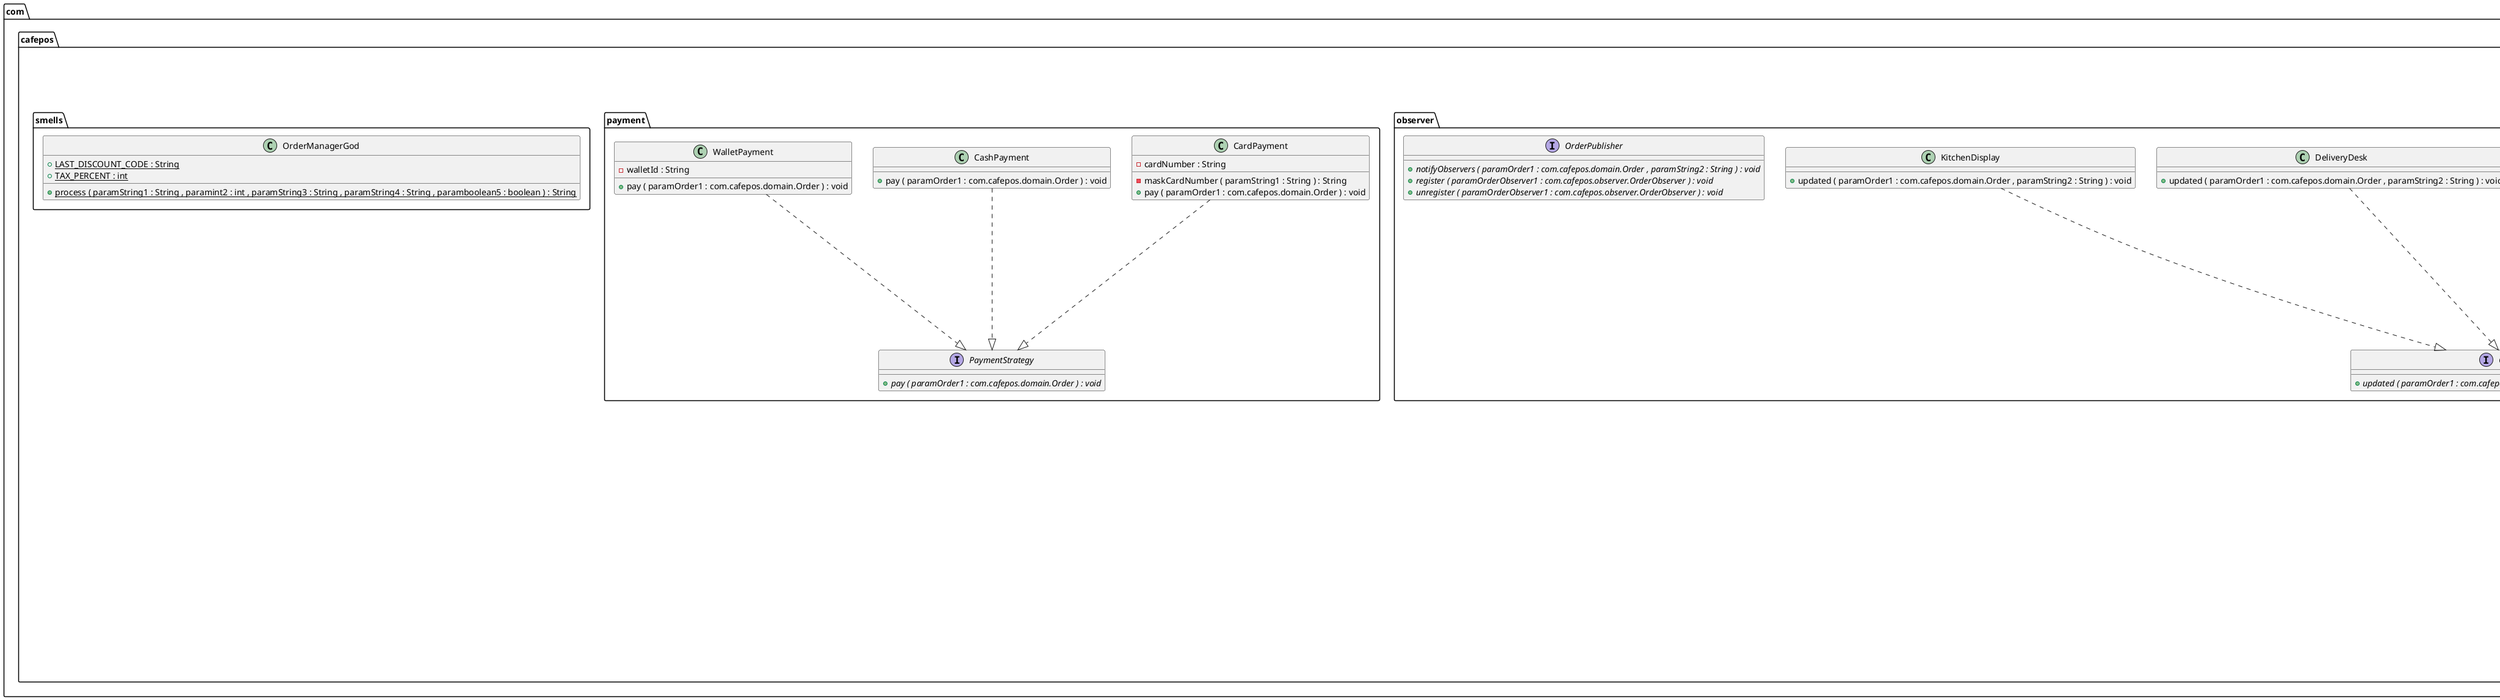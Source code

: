 @startuml
top to bottom direction

interface com.cafepos.catalog.Catalog {
	{method}  {abstract} +add ( paramProduct1 : com.cafepos.catalog.Product ) : void
	{method}  {abstract} +findById ( paramString1 : String ) : java.util.Optional
}


class com.cafepos.catalog.InMemoryCatalog {
	{method} +add ( paramProduct1 : com.cafepos.catalog.Product ) : void
	{method} +findById ( paramString1 : String ) : java.util.Optional
}


interface com.cafepos.catalog.Priced {
	{method}  {abstract} +price () : com.cafepos.common.Money
}


interface com.cafepos.catalog.Product {
	{method}  {abstract} +basePrice () : com.cafepos.common.Money
	{method}  {abstract} +id () : String
	{method}  {abstract} +name () : String
}


class com.cafepos.catalog.SimpleProduct {
	{field} -id : String
	{field} -name : String
	{method} +basePrice () : com.cafepos.common.Money
	{method} +id () : String
	{method} +name () : String
	{method} +price () : com.cafepos.common.Money
}


class com.cafepos.checkout.CheckoutService {
	{field} -taxPercent : int
	{method} +checkout ( paramString1 : String , paramint2 : int ) : String
}


class com.cafepos.common.Money {
	{field} -amount : java.math.BigDecimal
	{method} +add ( paramMoney1 : com.cafepos.common.Money ) : com.cafepos.common.Money
	{method} +asBigDecimal () : java.math.BigDecimal
	{method} +compareTo ( paramMoney1 : com.cafepos.common.Money ) : int
	{method} +equals ( paramObject1 : Object ) : boolean
	{method} +hashCode () : int
	{method} +multiply ( paramint1 : int ) : com.cafepos.common.Money
	{method}  {static} +of ( paramdouble1 : double ) : com.cafepos.common.Money
	{method}  {static} +of ( paramBigDecimal1 : java.math.BigDecimal ) : com.cafepos.common.Money
	{method} +subtract ( paramMoney1 : com.cafepos.common.Money ) : com.cafepos.common.Money
	{method} +toString () : String
	{method}  {static} +zero () : com.cafepos.common.Money
}


class com.cafepos.decorator.ExtraShot {
	{method} +name () : String
	{method} +price () : com.cafepos.common.Money
}


class com.cafepos.decorator.OatMilk {
	{method} +name () : String
	{method} +price () : com.cafepos.common.Money
}


abstract class com.cafepos.decorator.ProductDecorator {
	{method} +basePrice () : com.cafepos.common.Money
	{method} +id () : String
}


class com.cafepos.decorator.SizeLarge {
	{method} +name () : String
	{method} +price () : com.cafepos.common.Money
}


class com.cafepos.decorator.Syrup {
	{method} +name () : String
	{method} +price () : com.cafepos.common.Money
}


class com.cafepos.demo.InteractiveCLI {
	{field} {static} -scanner : java.util.Scanner
	{method}  {static} -addItemToOrder ( paramOrder1 : com.cafepos.domain.Order ) : boolean
	{method}  {static} -getIntInput () : int
	{method}  {static} +main ( paramString;1 : [Ljava.lang.String; ) : void
	{method}  {static} -processCashPayment ( paramMoney1 : com.cafepos.common.Money ) : boolean
	{method}  {static} -processPayment ( paramOrder1 : com.cafepos.domain.Order ) : boolean
	{method}  {static} -viewOrder ( paramOrder1 : com.cafepos.domain.Order ) : void
}


class com.cafepos.demo.Week2Demo {
	{method}  {static} +main ( paramString;1 : [Ljava.lang.String; ) : void
}


class com.cafepos.demo.Week3Demo {
	{method}  {static} +main ( paramString;1 : [Ljava.lang.String; ) : void
}


class com.cafepos.demo.Week4Demo {
	{method}  {static} +main ( paramString;1 : [Ljava.lang.String; ) : void
}


class com.cafepos.demo.Week5Demo {
	{method}  {static} +main ( paramString;1 : [Ljava.lang.String; ) : void
}


class com.cafepos.demo.Week6Demo {
	{method}  {static} +main ( paramString;1 : [Ljava.lang.String; ) : void
}


class com.cafepos.domain.LineItem {
	{field} -quantity : int
	{method} +lineTotal () : com.cafepos.common.Money
	{method} +product () : com.cafepos.catalog.Product
	{method} +quantity () : int
}


class com.cafepos.domain.Order {
	{field} -id : long
	{method} +addItem ( paramLineItem1 : com.cafepos.domain.LineItem ) : void
	{method} +id () : long
	{method} +items () : java.util.List
	{method} +markReady () : void
	{method} -notifyObservers ( paramString1 : String ) : void
	{method} +pay ( paramPaymentStrategy1 : com.cafepos.payment.PaymentStrategy ) : void
	{method} +register ( paramOrderObserver1 : com.cafepos.observer.OrderObserver ) : void
	{method} +subtotal () : com.cafepos.common.Money
	{method} +taxAtPercent ( paramint1 : int ) : com.cafepos.common.Money
	{method} +totalWithTax ( paramint1 : int ) : com.cafepos.common.Money
	{method} +unregister ( paramOrderObserver1 : com.cafepos.observer.OrderObserver ) : void
}


class com.cafepos.domain.OrderIds {
	{field} {static} -counter : java.util.concurrent.atomic.AtomicLong
	{method}  {static} +next () : long
}


class com.cafepos.factory.ProductFactory {
	{method} +create ( paramString1 : String ) : com.cafepos.catalog.Product
}


class com.cafepos.observer.CustomerNotifier {
	{method} +updated ( paramOrder1 : com.cafepos.domain.Order , paramString2 : String ) : void
}


class com.cafepos.observer.DeliveryDesk {
	{method} +updated ( paramOrder1 : com.cafepos.domain.Order , paramString2 : String ) : void
}


class com.cafepos.observer.KitchenDisplay {
	{method} +updated ( paramOrder1 : com.cafepos.domain.Order , paramString2 : String ) : void
}


interface com.cafepos.observer.OrderObserver {
	{method}  {abstract} +updated ( paramOrder1 : com.cafepos.domain.Order , paramString2 : String ) : void
}


interface com.cafepos.observer.OrderPublisher {
	{method}  {abstract} +notifyObservers ( paramOrder1 : com.cafepos.domain.Order , paramString2 : String ) : void
	{method}  {abstract} +register ( paramOrderObserver1 : com.cafepos.observer.OrderObserver ) : void
	{method}  {abstract} +unregister ( paramOrderObserver1 : com.cafepos.observer.OrderObserver ) : void
}


class com.cafepos.payment.CardPayment {
	{field} -cardNumber : String
	{method} -maskCardNumber ( paramString1 : String ) : String
	{method} +pay ( paramOrder1 : com.cafepos.domain.Order ) : void
}


class com.cafepos.payment.CashPayment {
	{method} +pay ( paramOrder1 : com.cafepos.domain.Order ) : void
}


interface com.cafepos.payment.PaymentStrategy {
	{method}  {abstract} +pay ( paramOrder1 : com.cafepos.domain.Order ) : void
}


class com.cafepos.payment.WalletPayment {
	{field} -walletId : String
	{method} +pay ( paramOrder1 : com.cafepos.domain.Order ) : void
}


interface com.cafepos.pricing.DiscountPolicy {
	{method}  {abstract} +discountOf ( paramMoney1 : com.cafepos.common.Money ) : com.cafepos.common.Money
}


class com.cafepos.pricing.FixedCouponDiscount {
	{method} +discountOf ( paramMoney1 : com.cafepos.common.Money ) : com.cafepos.common.Money
}


class com.cafepos.pricing.FixedRateTaxPolicy {
	{field} -percent : int
	{method} +taxOn ( paramMoney1 : com.cafepos.common.Money ) : com.cafepos.common.Money
}


class com.cafepos.pricing.LoyaltyPercentDiscount {
	{field} -percent : int
	{method} +discountOf ( paramMoney1 : com.cafepos.common.Money ) : com.cafepos.common.Money
}


class com.cafepos.pricing.NoDiscount {
	{method} +discountOf ( paramMoney1 : com.cafepos.common.Money ) : com.cafepos.common.Money
}


class com.cafepos.pricing.PricingResult {
	{method} +discount () : com.cafepos.common.Money
	{method} +equals ( paramObject1 : Object ) : boolean
	{method} +hashCode () : int
	{method} +subtotal () : com.cafepos.common.Money
	{method} +tax () : com.cafepos.common.Money
	{method} +toString () : String
	{method} +total () : com.cafepos.common.Money
}


class com.cafepos.pricing.PricingService {
	{method} +price ( paramMoney1 : com.cafepos.common.Money ) : com.cafepos.pricing.PricingResult
}


class com.cafepos.pricing.ReceiptPrinter {
	{method} +format ( paramString1 : String , paramint2 : int , paramPricingResult3 : com.cafepos.pricing.PricingResult , paramint4 : int ) : String
}


interface com.cafepos.pricing.TaxPolicy {
	{method}  {abstract} +getPercent () : int
	{method}  {abstract} +taxOn ( paramMoney1 : com.cafepos.common.Money ) : com.cafepos.common.Money
}


class com.cafepos.smells.OrderManagerGod {
	{field} {static} +LAST_DISCOUNT_CODE : String
	{field} {static} +TAX_PERCENT : int
	{method}  {static} +process ( paramString1 : String , paramint2 : int , paramString3 : String , paramString4 : String , paramboolean5 : boolean ) : String
}




com.cafepos.catalog.InMemoryCatalog "1" o-- "0..*"  com.cafepos.catalog.Product : byId
com.cafepos.catalog.InMemoryCatalog ..|>  com.cafepos.catalog.Catalog
com.cafepos.catalog.SimpleProduct *--  com.cafepos.common.Money : basePrice
com.cafepos.catalog.SimpleProduct ..|>  com.cafepos.catalog.Priced
com.cafepos.catalog.SimpleProduct ..|>  com.cafepos.catalog.Product
com.cafepos.checkout.CheckoutService *--  com.cafepos.factory.ProductFactory : factory
com.cafepos.checkout.CheckoutService *--  com.cafepos.pricing.PricingService : pricing
com.cafepos.checkout.CheckoutService *--  com.cafepos.pricing.ReceiptPrinter : printer
com.cafepos.decorator.ExtraShot *--  com.cafepos.common.Money : SURCHARGE
com.cafepos.decorator.ExtraShot --|>  com.cafepos.decorator.ProductDecorator
com.cafepos.decorator.OatMilk *--  com.cafepos.common.Money : SURCHARGE
com.cafepos.decorator.OatMilk --|>  com.cafepos.decorator.ProductDecorator
com.cafepos.decorator.ProductDecorator *--  com.cafepos.catalog.Product : base
com.cafepos.decorator.ProductDecorator ..|>  com.cafepos.catalog.Priced
com.cafepos.decorator.ProductDecorator ..|>  com.cafepos.catalog.Product
com.cafepos.decorator.SizeLarge *--  com.cafepos.common.Money : SURCHARGE
com.cafepos.decorator.SizeLarge --|>  com.cafepos.decorator.ProductDecorator
com.cafepos.decorator.Syrup *--  com.cafepos.common.Money : SURCHARGE
com.cafepos.decorator.Syrup --|>  com.cafepos.decorator.ProductDecorator
com.cafepos.demo.InteractiveCLI *--  com.cafepos.factory.ProductFactory : factory
com.cafepos.domain.LineItem *--  com.cafepos.catalog.Product : product
com.cafepos.domain.Order "1" o-- "0..*"  com.cafepos.domain.LineItem : items
com.cafepos.domain.Order "1" o-- "0..*"  com.cafepos.observer.OrderObserver : observers
com.cafepos.observer.CustomerNotifier ..|>  com.cafepos.observer.OrderObserver
com.cafepos.observer.DeliveryDesk ..|>  com.cafepos.observer.OrderObserver
com.cafepos.observer.KitchenDisplay ..|>  com.cafepos.observer.OrderObserver
com.cafepos.payment.CardPayment ..|>  com.cafepos.payment.PaymentStrategy
com.cafepos.payment.CashPayment ..|>  com.cafepos.payment.PaymentStrategy
com.cafepos.payment.WalletPayment ..|>  com.cafepos.payment.PaymentStrategy
com.cafepos.pricing.FixedCouponDiscount *--  com.cafepos.common.Money : amount
com.cafepos.pricing.FixedCouponDiscount ..|>  com.cafepos.pricing.DiscountPolicy
com.cafepos.pricing.FixedRateTaxPolicy ..|>  com.cafepos.pricing.TaxPolicy
com.cafepos.pricing.LoyaltyPercentDiscount ..|>  com.cafepos.pricing.DiscountPolicy
com.cafepos.pricing.NoDiscount ..|>  com.cafepos.pricing.DiscountPolicy
com.cafepos.pricing.PricingResult *--  com.cafepos.common.Money : discount
com.cafepos.pricing.PricingResult *--  com.cafepos.common.Money : subtotal
com.cafepos.pricing.PricingResult *--  com.cafepos.common.Money : tax
com.cafepos.pricing.PricingResult *--  com.cafepos.common.Money : total
com.cafepos.pricing.PricingService *--  com.cafepos.pricing.DiscountPolicy : discountPolicy
com.cafepos.pricing.PricingService *--  com.cafepos.pricing.TaxPolicy : taxPolicy


@enduml